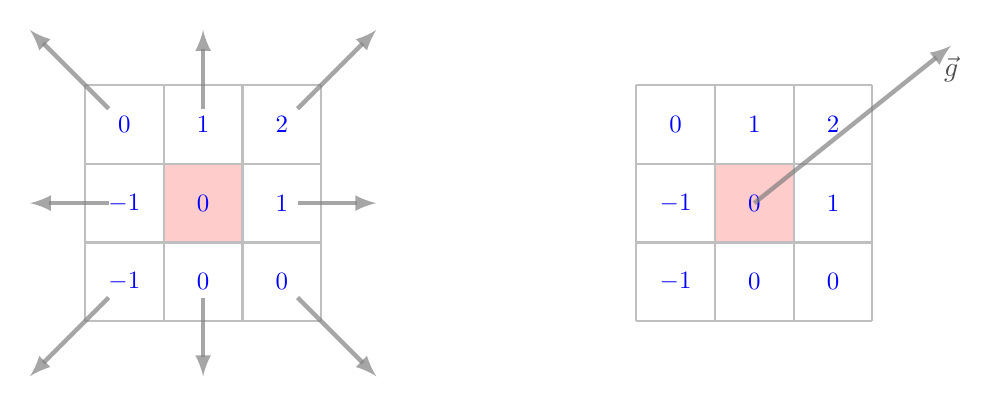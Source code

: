 ﻿\begin{tikzpicture}[scale=1]

\begin{scope}
\fill[red!20] (1,1) rectangle ++ (1,1);  % arrivée

\draw[gray!50,thick] (0,0) grid ++(3,3);  % grille

\node[blue,scale=0.9] at (0.5,0.5) {$-1$};
\node[blue,scale=0.9] at (0.5,1.5) {$-1$};
\node[blue,scale=0.9] at (0.5,2.5) {$0$};

\node[blue,scale=0.9] at (1.5,0.5) {$0$};
\node[blue,scale=0.9] at (1.5,1.5) {$0$};
\node[blue,scale=0.9] at (1.5,2.5) {$1$};

\node[blue,scale=0.9] at (2.5,0.5) {$0$};
\node[blue,scale=0.9] at (2.5,1.5) {$1$};
\node[blue,scale=0.9] at (2.5,2.5) {$2$};

\draw[->,>=latex,opacity=0.7,gray, ultra thick] (0.3,0.3)  -- ++ (-1,-1);
\draw[->,>=latex,opacity=0.7,gray, ultra thick] (0.3,1.5)  -- ++ (-1,0);
\draw[->,>=latex,opacity=0.7,gray, ultra thick] (0.3,2.7)  -- ++ (-1,1);

\draw[->,>=latex,opacity=0.7,gray, ultra thick] (1.5,0.3)  -- ++ (0,-1);
\draw[->,>=latex,opacity=0.7,gray, ultra thick] (1.5,2.7)  -- ++ (0,1);

\draw[->,>=latex,opacity=0.7,gray, ultra thick] (2.7,0.3)  -- ++ (1,-1);
\draw[->,>=latex,opacity=0.7,gray, ultra thick] (2.7,1.5)  -- ++ (1,0);
\draw[->,>=latex,opacity=0.7,gray, ultra thick] (2.7,2.7)  -- ++ (1,1);
\end{scope}


\begin{scope}[xshift=7cm]
\fill[red!20] (1,1) rectangle ++ (1,1);  % arrivée

\draw[gray!50,thick] (0,0) grid ++(3,3);  % grille

\node[blue,scale=0.9] at (0.5,0.5) {$-1$};
\node[blue,scale=0.9] at (0.5,1.5) {$-1$};
\node[blue,scale=0.9] at (0.5,2.5) {$0$};

\node[blue,scale=0.9] at (1.5,0.5) {$0$};
\node[blue,scale=0.9] at (1.5,1.5) {$0$};
\node[blue,scale=0.9] at (1.5,2.5) {$1$};

\node[blue,scale=0.9] at (2.5,0.5) {$0$};
\node[blue,scale=0.9] at (2.5,1.5) {$1$};
\node[blue,scale=0.9] at (2.5,2.5) {$2$};

\draw[->,>=latex,opacity=0.7,gray, ultra thick] (1.5,1.5)  -- ++ (5/2,4/2) node[below,black]{$\vec g$};
\end{scope}

\end{tikzpicture}